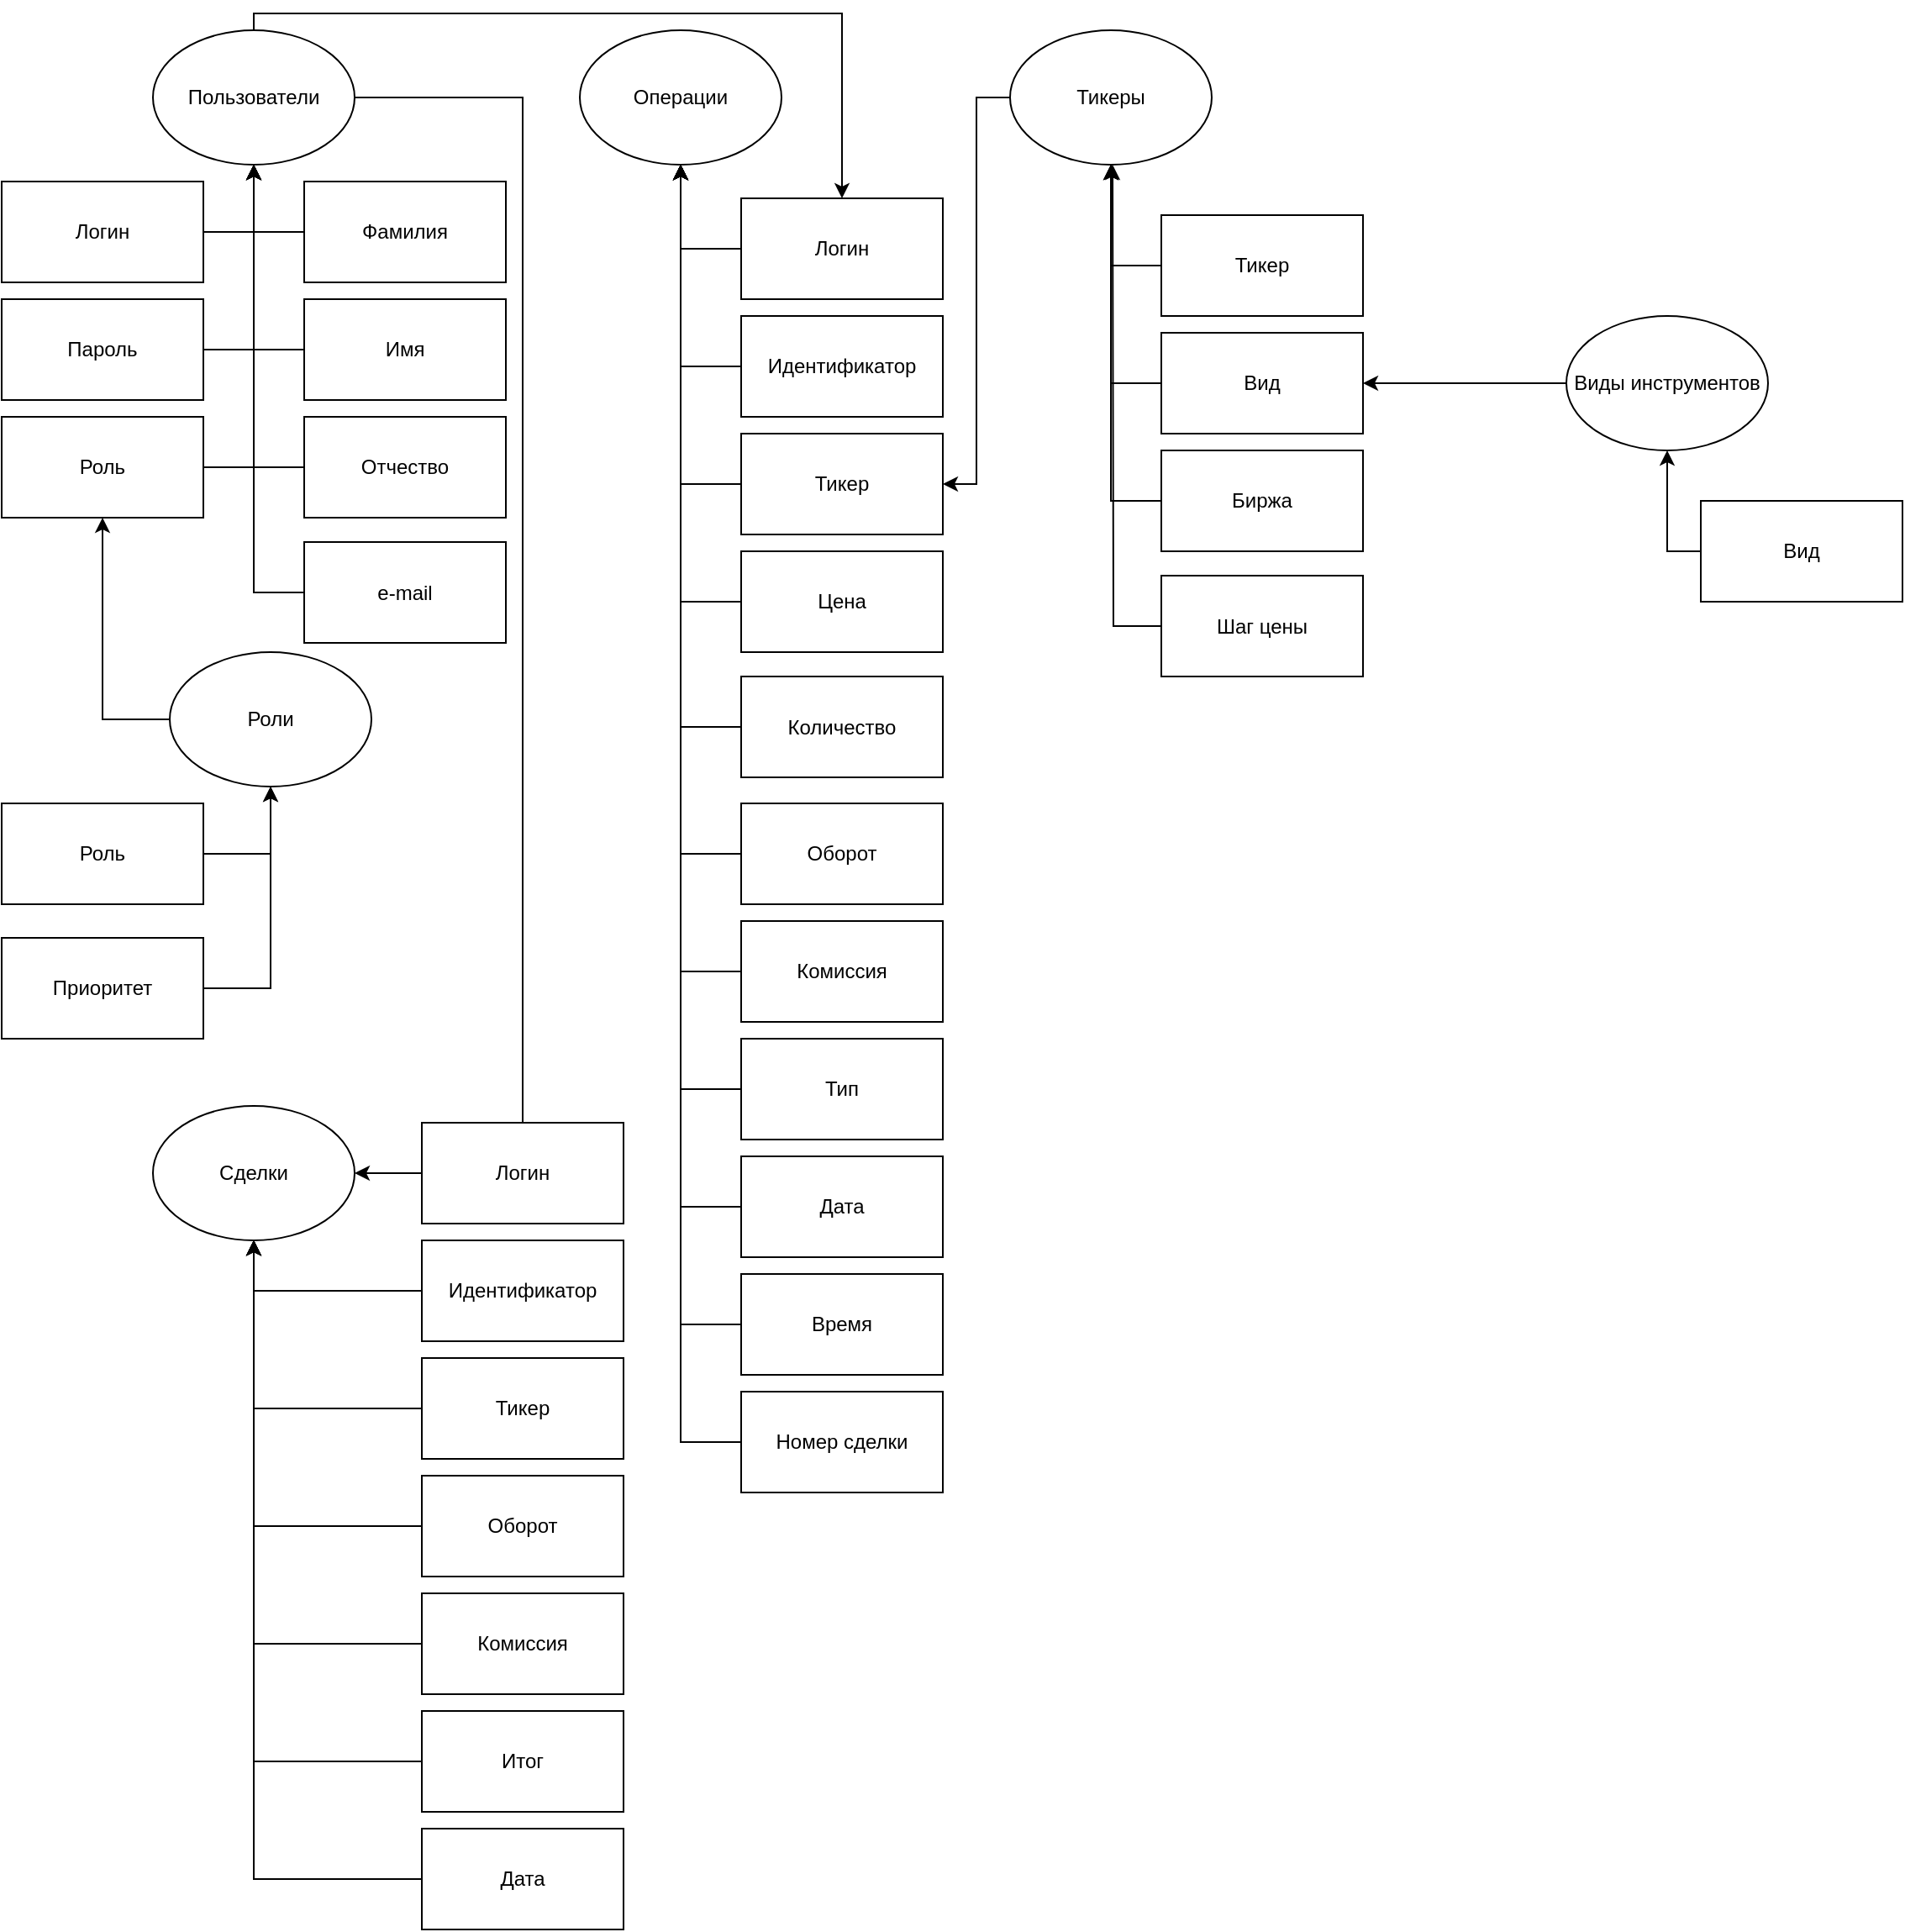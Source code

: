 <mxfile version="27.1.5">
  <diagram name="Страница — 1" id="Is2f2-D6wVsWFYw5bFZH">
    <mxGraphModel dx="1665" dy="796" grid="1" gridSize="10" guides="1" tooltips="1" connect="1" arrows="1" fold="1" page="1" pageScale="1" pageWidth="827" pageHeight="1169" math="0" shadow="0">
      <root>
        <mxCell id="0" />
        <mxCell id="1" parent="0" />
        <mxCell id="DN-N1Pua4XSr7AiHZxMT-4" value="Операции" style="ellipse;whiteSpace=wrap;html=1;" parent="1" vertex="1">
          <mxGeometry x="353" y="30" width="120" height="80" as="geometry" />
        </mxCell>
        <mxCell id="DN-N1Pua4XSr7AiHZxMT-7" style="edgeStyle=orthogonalEdgeStyle;rounded=0;orthogonalLoop=1;jettySize=auto;html=1;exitX=0;exitY=0.5;exitDx=0;exitDy=0;entryX=1;entryY=0.5;entryDx=0;entryDy=0;" parent="1" source="DN-N1Pua4XSr7AiHZxMT-6" target="DN-N1Pua4XSr7AiHZxMT-40" edge="1">
          <mxGeometry relative="1" as="geometry">
            <mxPoint x="479" y="70" as="targetPoint" />
          </mxGeometry>
        </mxCell>
        <mxCell id="DN-N1Pua4XSr7AiHZxMT-6" value="Тикеры" style="ellipse;whiteSpace=wrap;html=1;" parent="1" vertex="1">
          <mxGeometry x="609" y="30" width="120" height="80" as="geometry" />
        </mxCell>
        <mxCell id="DN-N1Pua4XSr7AiHZxMT-9" style="edgeStyle=orthogonalEdgeStyle;rounded=0;orthogonalLoop=1;jettySize=auto;html=1;exitX=0.5;exitY=0;exitDx=0;exitDy=0;entryX=0.5;entryY=0;entryDx=0;entryDy=0;" parent="1" source="DN-N1Pua4XSr7AiHZxMT-8" target="DN-N1Pua4XSr7AiHZxMT-44" edge="1">
          <mxGeometry relative="1" as="geometry">
            <Array as="points">
              <mxPoint x="159" y="20" />
              <mxPoint x="509" y="20" />
            </Array>
          </mxGeometry>
        </mxCell>
        <mxCell id="DN-N1Pua4XSr7AiHZxMT-66" style="edgeStyle=orthogonalEdgeStyle;rounded=0;orthogonalLoop=1;jettySize=auto;html=1;exitX=1;exitY=0.5;exitDx=0;exitDy=0;entryX=0.5;entryY=0;entryDx=0;entryDy=0;" parent="1" source="DN-N1Pua4XSr7AiHZxMT-8" target="DN-N1Pua4XSr7AiHZxMT-65" edge="1">
          <mxGeometry relative="1" as="geometry">
            <Array as="points">
              <mxPoint x="319" y="70" />
              <mxPoint x="319" y="690" />
            </Array>
          </mxGeometry>
        </mxCell>
        <mxCell id="DN-N1Pua4XSr7AiHZxMT-8" value="Пользователи" style="ellipse;whiteSpace=wrap;html=1;" parent="1" vertex="1">
          <mxGeometry x="99" y="30" width="120" height="80" as="geometry" />
        </mxCell>
        <mxCell id="DN-N1Pua4XSr7AiHZxMT-13" style="edgeStyle=orthogonalEdgeStyle;rounded=0;orthogonalLoop=1;jettySize=auto;html=1;exitX=0;exitY=0.5;exitDx=0;exitDy=0;entryX=0.5;entryY=1;entryDx=0;entryDy=0;" parent="1" source="DN-N1Pua4XSr7AiHZxMT-10" target="DN-N1Pua4XSr7AiHZxMT-6" edge="1">
          <mxGeometry relative="1" as="geometry" />
        </mxCell>
        <mxCell id="DN-N1Pua4XSr7AiHZxMT-10" value="Тикер" style="rounded=0;whiteSpace=wrap;html=1;" parent="1" vertex="1">
          <mxGeometry x="699" y="140" width="120" height="60" as="geometry" />
        </mxCell>
        <mxCell id="DN-N1Pua4XSr7AiHZxMT-37" style="edgeStyle=orthogonalEdgeStyle;rounded=0;orthogonalLoop=1;jettySize=auto;html=1;exitX=0;exitY=0.5;exitDx=0;exitDy=0;entryX=0.5;entryY=1;entryDx=0;entryDy=0;" parent="1" source="DN-N1Pua4XSr7AiHZxMT-11" target="DN-N1Pua4XSr7AiHZxMT-6" edge="1">
          <mxGeometry relative="1" as="geometry" />
        </mxCell>
        <mxCell id="DN-N1Pua4XSr7AiHZxMT-11" value="Вид" style="rounded=0;whiteSpace=wrap;html=1;" parent="1" vertex="1">
          <mxGeometry x="699" y="210" width="120" height="60" as="geometry" />
        </mxCell>
        <mxCell id="DN-N1Pua4XSr7AiHZxMT-38" style="edgeStyle=orthogonalEdgeStyle;rounded=0;orthogonalLoop=1;jettySize=auto;html=1;exitX=0;exitY=0.5;exitDx=0;exitDy=0;entryX=0.5;entryY=1;entryDx=0;entryDy=0;" parent="1" source="DN-N1Pua4XSr7AiHZxMT-12" target="DN-N1Pua4XSr7AiHZxMT-6" edge="1">
          <mxGeometry relative="1" as="geometry" />
        </mxCell>
        <mxCell id="DN-N1Pua4XSr7AiHZxMT-12" value="Биржа" style="rounded=0;whiteSpace=wrap;html=1;" parent="1" vertex="1">
          <mxGeometry x="699" y="280" width="120" height="60" as="geometry" />
        </mxCell>
        <mxCell id="DN-N1Pua4XSr7AiHZxMT-19" style="edgeStyle=orthogonalEdgeStyle;rounded=0;orthogonalLoop=1;jettySize=auto;html=1;exitX=1;exitY=0.5;exitDx=0;exitDy=0;entryX=0.5;entryY=1;entryDx=0;entryDy=0;" parent="1" source="DN-N1Pua4XSr7AiHZxMT-16" target="DN-N1Pua4XSr7AiHZxMT-8" edge="1">
          <mxGeometry relative="1" as="geometry" />
        </mxCell>
        <mxCell id="DN-N1Pua4XSr7AiHZxMT-16" value="Логин" style="rounded=0;whiteSpace=wrap;html=1;" parent="1" vertex="1">
          <mxGeometry x="9" y="120" width="120" height="60" as="geometry" />
        </mxCell>
        <mxCell id="DN-N1Pua4XSr7AiHZxMT-20" style="edgeStyle=orthogonalEdgeStyle;rounded=0;orthogonalLoop=1;jettySize=auto;html=1;exitX=1;exitY=0.5;exitDx=0;exitDy=0;entryX=0.5;entryY=1;entryDx=0;entryDy=0;" parent="1" source="DN-N1Pua4XSr7AiHZxMT-17" target="DN-N1Pua4XSr7AiHZxMT-8" edge="1">
          <mxGeometry relative="1" as="geometry" />
        </mxCell>
        <mxCell id="DN-N1Pua4XSr7AiHZxMT-17" value="Пароль" style="rounded=0;whiteSpace=wrap;html=1;" parent="1" vertex="1">
          <mxGeometry x="9" y="190" width="120" height="60" as="geometry" />
        </mxCell>
        <mxCell id="DN-N1Pua4XSr7AiHZxMT-21" style="edgeStyle=orthogonalEdgeStyle;rounded=0;orthogonalLoop=1;jettySize=auto;html=1;exitX=1;exitY=0.5;exitDx=0;exitDy=0;entryX=0.5;entryY=1;entryDx=0;entryDy=0;" parent="1" source="DN-N1Pua4XSr7AiHZxMT-18" target="DN-N1Pua4XSr7AiHZxMT-8" edge="1">
          <mxGeometry relative="1" as="geometry" />
        </mxCell>
        <mxCell id="DN-N1Pua4XSr7AiHZxMT-18" value="Роль" style="rounded=0;whiteSpace=wrap;html=1;" parent="1" vertex="1">
          <mxGeometry x="9" y="260" width="120" height="60" as="geometry" />
        </mxCell>
        <mxCell id="DN-N1Pua4XSr7AiHZxMT-23" style="edgeStyle=orthogonalEdgeStyle;rounded=0;orthogonalLoop=1;jettySize=auto;html=1;exitX=0;exitY=0.5;exitDx=0;exitDy=0;entryX=0.5;entryY=1;entryDx=0;entryDy=0;" parent="1" source="DN-N1Pua4XSr7AiHZxMT-22" target="DN-N1Pua4XSr7AiHZxMT-18" edge="1">
          <mxGeometry relative="1" as="geometry" />
        </mxCell>
        <mxCell id="DN-N1Pua4XSr7AiHZxMT-22" value="Роли" style="ellipse;whiteSpace=wrap;html=1;" parent="1" vertex="1">
          <mxGeometry x="109" y="400" width="120" height="80" as="geometry" />
        </mxCell>
        <mxCell id="DN-N1Pua4XSr7AiHZxMT-26" style="edgeStyle=orthogonalEdgeStyle;rounded=0;orthogonalLoop=1;jettySize=auto;html=1;exitX=1;exitY=0.5;exitDx=0;exitDy=0;entryX=0.5;entryY=1;entryDx=0;entryDy=0;" parent="1" source="DN-N1Pua4XSr7AiHZxMT-24" target="DN-N1Pua4XSr7AiHZxMT-22" edge="1">
          <mxGeometry relative="1" as="geometry" />
        </mxCell>
        <mxCell id="DN-N1Pua4XSr7AiHZxMT-24" value="Роль" style="rounded=0;whiteSpace=wrap;html=1;" parent="1" vertex="1">
          <mxGeometry x="9" y="490" width="120" height="60" as="geometry" />
        </mxCell>
        <mxCell id="DN-N1Pua4XSr7AiHZxMT-27" style="edgeStyle=orthogonalEdgeStyle;rounded=0;orthogonalLoop=1;jettySize=auto;html=1;exitX=1;exitY=0.5;exitDx=0;exitDy=0;entryX=0.5;entryY=1;entryDx=0;entryDy=0;" parent="1" source="DN-N1Pua4XSr7AiHZxMT-25" target="DN-N1Pua4XSr7AiHZxMT-22" edge="1">
          <mxGeometry relative="1" as="geometry" />
        </mxCell>
        <mxCell id="DN-N1Pua4XSr7AiHZxMT-25" value="Приоритет" style="rounded=0;whiteSpace=wrap;html=1;" parent="1" vertex="1">
          <mxGeometry x="9" y="570" width="120" height="60" as="geometry" />
        </mxCell>
        <mxCell id="DN-N1Pua4XSr7AiHZxMT-33" style="edgeStyle=orthogonalEdgeStyle;rounded=0;orthogonalLoop=1;jettySize=auto;html=1;exitX=0;exitY=0.5;exitDx=0;exitDy=0;entryX=0.5;entryY=1;entryDx=0;entryDy=0;" parent="1" source="DN-N1Pua4XSr7AiHZxMT-28" target="DN-N1Pua4XSr7AiHZxMT-8" edge="1">
          <mxGeometry relative="1" as="geometry" />
        </mxCell>
        <mxCell id="DN-N1Pua4XSr7AiHZxMT-28" value="Фамилия" style="rounded=0;whiteSpace=wrap;html=1;" parent="1" vertex="1">
          <mxGeometry x="189" y="120" width="120" height="60" as="geometry" />
        </mxCell>
        <mxCell id="DN-N1Pua4XSr7AiHZxMT-32" style="edgeStyle=orthogonalEdgeStyle;rounded=0;orthogonalLoop=1;jettySize=auto;html=1;exitX=0;exitY=0.5;exitDx=0;exitDy=0;entryX=0.5;entryY=1;entryDx=0;entryDy=0;" parent="1" source="DN-N1Pua4XSr7AiHZxMT-29" target="DN-N1Pua4XSr7AiHZxMT-8" edge="1">
          <mxGeometry relative="1" as="geometry" />
        </mxCell>
        <mxCell id="DN-N1Pua4XSr7AiHZxMT-29" value="Имя" style="rounded=0;whiteSpace=wrap;html=1;" parent="1" vertex="1">
          <mxGeometry x="189" y="190" width="120" height="60" as="geometry" />
        </mxCell>
        <mxCell id="DN-N1Pua4XSr7AiHZxMT-31" style="edgeStyle=orthogonalEdgeStyle;rounded=0;orthogonalLoop=1;jettySize=auto;html=1;exitX=0;exitY=0.5;exitDx=0;exitDy=0;entryX=0.5;entryY=1;entryDx=0;entryDy=0;" parent="1" source="DN-N1Pua4XSr7AiHZxMT-30" target="DN-N1Pua4XSr7AiHZxMT-8" edge="1">
          <mxGeometry relative="1" as="geometry" />
        </mxCell>
        <mxCell id="DN-N1Pua4XSr7AiHZxMT-30" value="Отчество" style="rounded=0;whiteSpace=wrap;html=1;" parent="1" vertex="1">
          <mxGeometry x="189" y="260" width="120" height="60" as="geometry" />
        </mxCell>
        <mxCell id="DN-N1Pua4XSr7AiHZxMT-35" style="edgeStyle=orthogonalEdgeStyle;rounded=0;orthogonalLoop=1;jettySize=auto;html=1;exitX=0;exitY=0.5;exitDx=0;exitDy=0;entryX=0.5;entryY=1;entryDx=0;entryDy=0;" parent="1" source="DN-N1Pua4XSr7AiHZxMT-34" target="DN-N1Pua4XSr7AiHZxMT-8" edge="1">
          <mxGeometry relative="1" as="geometry" />
        </mxCell>
        <mxCell id="DN-N1Pua4XSr7AiHZxMT-34" value="e-mail" style="rounded=0;whiteSpace=wrap;html=1;" parent="1" vertex="1">
          <mxGeometry x="189" y="334.5" width="120" height="60" as="geometry" />
        </mxCell>
        <mxCell id="DN-N1Pua4XSr7AiHZxMT-46" style="edgeStyle=orthogonalEdgeStyle;rounded=0;orthogonalLoop=1;jettySize=auto;html=1;exitX=0;exitY=0.5;exitDx=0;exitDy=0;entryX=0.5;entryY=1;entryDx=0;entryDy=0;" parent="1" source="DN-N1Pua4XSr7AiHZxMT-39" target="DN-N1Pua4XSr7AiHZxMT-4" edge="1">
          <mxGeometry relative="1" as="geometry" />
        </mxCell>
        <mxCell id="DN-N1Pua4XSr7AiHZxMT-39" value="Идентификатор" style="rounded=0;whiteSpace=wrap;html=1;" parent="1" vertex="1">
          <mxGeometry x="449" y="200" width="120" height="60" as="geometry" />
        </mxCell>
        <mxCell id="DN-N1Pua4XSr7AiHZxMT-48" style="edgeStyle=orthogonalEdgeStyle;rounded=0;orthogonalLoop=1;jettySize=auto;html=1;exitX=0;exitY=0.5;exitDx=0;exitDy=0;entryX=0.5;entryY=1;entryDx=0;entryDy=0;" parent="1" source="DN-N1Pua4XSr7AiHZxMT-40" target="DN-N1Pua4XSr7AiHZxMT-4" edge="1">
          <mxGeometry relative="1" as="geometry" />
        </mxCell>
        <mxCell id="DN-N1Pua4XSr7AiHZxMT-40" value="Тикер" style="rounded=0;whiteSpace=wrap;html=1;" parent="1" vertex="1">
          <mxGeometry x="449" y="270" width="120" height="60" as="geometry" />
        </mxCell>
        <mxCell id="DN-N1Pua4XSr7AiHZxMT-49" style="edgeStyle=orthogonalEdgeStyle;rounded=0;orthogonalLoop=1;jettySize=auto;html=1;exitX=0;exitY=0.5;exitDx=0;exitDy=0;entryX=0.5;entryY=1;entryDx=0;entryDy=0;" parent="1" source="DN-N1Pua4XSr7AiHZxMT-41" target="DN-N1Pua4XSr7AiHZxMT-4" edge="1">
          <mxGeometry relative="1" as="geometry" />
        </mxCell>
        <mxCell id="DN-N1Pua4XSr7AiHZxMT-41" value="Цена" style="rounded=0;whiteSpace=wrap;html=1;" parent="1" vertex="1">
          <mxGeometry x="449" y="340" width="120" height="60" as="geometry" />
        </mxCell>
        <mxCell id="DN-N1Pua4XSr7AiHZxMT-51" style="edgeStyle=orthogonalEdgeStyle;rounded=0;orthogonalLoop=1;jettySize=auto;html=1;exitX=0;exitY=0.5;exitDx=0;exitDy=0;entryX=0.5;entryY=1;entryDx=0;entryDy=0;" parent="1" source="DN-N1Pua4XSr7AiHZxMT-42" target="DN-N1Pua4XSr7AiHZxMT-4" edge="1">
          <mxGeometry relative="1" as="geometry" />
        </mxCell>
        <mxCell id="DN-N1Pua4XSr7AiHZxMT-42" value="Количество" style="rounded=0;whiteSpace=wrap;html=1;" parent="1" vertex="1">
          <mxGeometry x="449" y="414.5" width="120" height="60" as="geometry" />
        </mxCell>
        <mxCell id="DN-N1Pua4XSr7AiHZxMT-52" style="edgeStyle=orthogonalEdgeStyle;rounded=0;orthogonalLoop=1;jettySize=auto;html=1;exitX=0;exitY=0.5;exitDx=0;exitDy=0;entryX=0.5;entryY=1;entryDx=0;entryDy=0;" parent="1" source="DN-N1Pua4XSr7AiHZxMT-43" target="DN-N1Pua4XSr7AiHZxMT-4" edge="1">
          <mxGeometry relative="1" as="geometry" />
        </mxCell>
        <mxCell id="DN-N1Pua4XSr7AiHZxMT-43" value="Оборот" style="rounded=0;whiteSpace=wrap;html=1;" parent="1" vertex="1">
          <mxGeometry x="449" y="490" width="120" height="60" as="geometry" />
        </mxCell>
        <mxCell id="DN-N1Pua4XSr7AiHZxMT-45" style="edgeStyle=orthogonalEdgeStyle;rounded=0;orthogonalLoop=1;jettySize=auto;html=1;exitX=0;exitY=0.5;exitDx=0;exitDy=0;entryX=0.5;entryY=1;entryDx=0;entryDy=0;" parent="1" source="DN-N1Pua4XSr7AiHZxMT-44" target="DN-N1Pua4XSr7AiHZxMT-4" edge="1">
          <mxGeometry relative="1" as="geometry" />
        </mxCell>
        <mxCell id="DN-N1Pua4XSr7AiHZxMT-44" value="Логин" style="rounded=0;whiteSpace=wrap;html=1;" parent="1" vertex="1">
          <mxGeometry x="449" y="130" width="120" height="60" as="geometry" />
        </mxCell>
        <mxCell id="DN-N1Pua4XSr7AiHZxMT-54" style="edgeStyle=orthogonalEdgeStyle;rounded=0;orthogonalLoop=1;jettySize=auto;html=1;exitX=0;exitY=0.5;exitDx=0;exitDy=0;entryX=0.5;entryY=1;entryDx=0;entryDy=0;" parent="1" source="DN-N1Pua4XSr7AiHZxMT-53" target="DN-N1Pua4XSr7AiHZxMT-4" edge="1">
          <mxGeometry relative="1" as="geometry" />
        </mxCell>
        <mxCell id="DN-N1Pua4XSr7AiHZxMT-53" value="Тип" style="rounded=0;whiteSpace=wrap;html=1;" parent="1" vertex="1">
          <mxGeometry x="449" y="630" width="120" height="60" as="geometry" />
        </mxCell>
        <mxCell id="DN-N1Pua4XSr7AiHZxMT-58" style="edgeStyle=orthogonalEdgeStyle;rounded=0;orthogonalLoop=1;jettySize=auto;html=1;exitX=0;exitY=0.5;exitDx=0;exitDy=0;entryX=0.5;entryY=1;entryDx=0;entryDy=0;" parent="1" source="DN-N1Pua4XSr7AiHZxMT-55" target="DN-N1Pua4XSr7AiHZxMT-4" edge="1">
          <mxGeometry relative="1" as="geometry" />
        </mxCell>
        <mxCell id="DN-N1Pua4XSr7AiHZxMT-55" value="Дата" style="rounded=0;whiteSpace=wrap;html=1;" parent="1" vertex="1">
          <mxGeometry x="449" y="700" width="120" height="60" as="geometry" />
        </mxCell>
        <mxCell id="DN-N1Pua4XSr7AiHZxMT-57" style="edgeStyle=orthogonalEdgeStyle;rounded=0;orthogonalLoop=1;jettySize=auto;html=1;exitX=0;exitY=0.5;exitDx=0;exitDy=0;entryX=0.5;entryY=1;entryDx=0;entryDy=0;" parent="1" source="DN-N1Pua4XSr7AiHZxMT-56" target="DN-N1Pua4XSr7AiHZxMT-4" edge="1">
          <mxGeometry relative="1" as="geometry" />
        </mxCell>
        <mxCell id="DN-N1Pua4XSr7AiHZxMT-56" value="Время" style="rounded=0;whiteSpace=wrap;html=1;" parent="1" vertex="1">
          <mxGeometry x="449" y="770" width="120" height="60" as="geometry" />
        </mxCell>
        <mxCell id="DN-N1Pua4XSr7AiHZxMT-61" style="edgeStyle=orthogonalEdgeStyle;rounded=0;orthogonalLoop=1;jettySize=auto;html=1;exitX=0;exitY=0.5;exitDx=0;exitDy=0;entryX=0.5;entryY=1;entryDx=0;entryDy=0;" parent="1" source="DN-N1Pua4XSr7AiHZxMT-60" target="DN-N1Pua4XSr7AiHZxMT-4" edge="1">
          <mxGeometry relative="1" as="geometry" />
        </mxCell>
        <mxCell id="DN-N1Pua4XSr7AiHZxMT-60" value="Комиссия" style="rounded=0;whiteSpace=wrap;html=1;" parent="1" vertex="1">
          <mxGeometry x="449" y="560" width="120" height="60" as="geometry" />
        </mxCell>
        <mxCell id="DN-N1Pua4XSr7AiHZxMT-62" value="Сделки" style="ellipse;whiteSpace=wrap;html=1;" parent="1" vertex="1">
          <mxGeometry x="99" y="670" width="120" height="80" as="geometry" />
        </mxCell>
        <mxCell id="DN-N1Pua4XSr7AiHZxMT-64" style="edgeStyle=orthogonalEdgeStyle;rounded=0;orthogonalLoop=1;jettySize=auto;html=1;exitX=0;exitY=0.5;exitDx=0;exitDy=0;entryX=0.5;entryY=1;entryDx=0;entryDy=0;" parent="1" source="DN-N1Pua4XSr7AiHZxMT-63" target="DN-N1Pua4XSr7AiHZxMT-4" edge="1">
          <mxGeometry relative="1" as="geometry" />
        </mxCell>
        <mxCell id="DN-N1Pua4XSr7AiHZxMT-63" value="Номер сделки" style="rounded=0;whiteSpace=wrap;html=1;" parent="1" vertex="1">
          <mxGeometry x="449" y="840" width="120" height="60" as="geometry" />
        </mxCell>
        <mxCell id="DN-N1Pua4XSr7AiHZxMT-67" style="edgeStyle=orthogonalEdgeStyle;rounded=0;orthogonalLoop=1;jettySize=auto;html=1;exitX=0;exitY=0.5;exitDx=0;exitDy=0;entryX=1;entryY=0.5;entryDx=0;entryDy=0;" parent="1" source="DN-N1Pua4XSr7AiHZxMT-65" target="DN-N1Pua4XSr7AiHZxMT-62" edge="1">
          <mxGeometry relative="1" as="geometry" />
        </mxCell>
        <mxCell id="DN-N1Pua4XSr7AiHZxMT-65" value="Логин" style="rounded=0;whiteSpace=wrap;html=1;" parent="1" vertex="1">
          <mxGeometry x="259" y="680" width="120" height="60" as="geometry" />
        </mxCell>
        <mxCell id="DN-N1Pua4XSr7AiHZxMT-74" style="edgeStyle=orthogonalEdgeStyle;rounded=0;orthogonalLoop=1;jettySize=auto;html=1;exitX=0;exitY=0.5;exitDx=0;exitDy=0;entryX=0.5;entryY=1;entryDx=0;entryDy=0;" parent="1" source="DN-N1Pua4XSr7AiHZxMT-68" target="DN-N1Pua4XSr7AiHZxMT-62" edge="1">
          <mxGeometry relative="1" as="geometry" />
        </mxCell>
        <mxCell id="DN-N1Pua4XSr7AiHZxMT-68" value="Идентификатор" style="rounded=0;whiteSpace=wrap;html=1;" parent="1" vertex="1">
          <mxGeometry x="259" y="750" width="120" height="60" as="geometry" />
        </mxCell>
        <mxCell id="DN-N1Pua4XSr7AiHZxMT-76" style="edgeStyle=orthogonalEdgeStyle;rounded=0;orthogonalLoop=1;jettySize=auto;html=1;exitX=0;exitY=0.5;exitDx=0;exitDy=0;entryX=0.5;entryY=1;entryDx=0;entryDy=0;" parent="1" source="DN-N1Pua4XSr7AiHZxMT-70" target="DN-N1Pua4XSr7AiHZxMT-62" edge="1">
          <mxGeometry relative="1" as="geometry" />
        </mxCell>
        <mxCell id="DN-N1Pua4XSr7AiHZxMT-70" value="Оборот" style="rounded=0;whiteSpace=wrap;html=1;" parent="1" vertex="1">
          <mxGeometry x="259" y="890" width="120" height="60" as="geometry" />
        </mxCell>
        <mxCell id="DN-N1Pua4XSr7AiHZxMT-77" style="edgeStyle=orthogonalEdgeStyle;rounded=0;orthogonalLoop=1;jettySize=auto;html=1;exitX=0;exitY=0.5;exitDx=0;exitDy=0;entryX=0.5;entryY=1;entryDx=0;entryDy=0;" parent="1" source="DN-N1Pua4XSr7AiHZxMT-71" target="DN-N1Pua4XSr7AiHZxMT-62" edge="1">
          <mxGeometry relative="1" as="geometry" />
        </mxCell>
        <mxCell id="DN-N1Pua4XSr7AiHZxMT-71" value="Комиссия" style="rounded=0;whiteSpace=wrap;html=1;" parent="1" vertex="1">
          <mxGeometry x="259" y="960" width="120" height="60" as="geometry" />
        </mxCell>
        <mxCell id="DN-N1Pua4XSr7AiHZxMT-75" style="edgeStyle=orthogonalEdgeStyle;rounded=0;orthogonalLoop=1;jettySize=auto;html=1;exitX=0;exitY=0.5;exitDx=0;exitDy=0;entryX=0.5;entryY=1;entryDx=0;entryDy=0;" parent="1" source="DN-N1Pua4XSr7AiHZxMT-72" target="DN-N1Pua4XSr7AiHZxMT-62" edge="1">
          <mxGeometry relative="1" as="geometry">
            <mxPoint x="160" y="750" as="targetPoint" />
          </mxGeometry>
        </mxCell>
        <mxCell id="DN-N1Pua4XSr7AiHZxMT-72" value="Тикер" style="rounded=0;whiteSpace=wrap;html=1;" parent="1" vertex="1">
          <mxGeometry x="259" y="820" width="120" height="60" as="geometry" />
        </mxCell>
        <mxCell id="DN-N1Pua4XSr7AiHZxMT-78" style="edgeStyle=orthogonalEdgeStyle;rounded=0;orthogonalLoop=1;jettySize=auto;html=1;exitX=0;exitY=0.5;exitDx=0;exitDy=0;entryX=0.5;entryY=1;entryDx=0;entryDy=0;" parent="1" source="DN-N1Pua4XSr7AiHZxMT-73" target="DN-N1Pua4XSr7AiHZxMT-62" edge="1">
          <mxGeometry relative="1" as="geometry" />
        </mxCell>
        <mxCell id="DN-N1Pua4XSr7AiHZxMT-73" value="Итог" style="rounded=0;whiteSpace=wrap;html=1;" parent="1" vertex="1">
          <mxGeometry x="259" y="1030" width="120" height="60" as="geometry" />
        </mxCell>
        <mxCell id="56myFSbxQyXPQFi2l7sA-2" style="edgeStyle=orthogonalEdgeStyle;rounded=0;orthogonalLoop=1;jettySize=auto;html=1;exitX=0;exitY=0.5;exitDx=0;exitDy=0;entryX=0.5;entryY=1;entryDx=0;entryDy=0;" parent="1" source="56myFSbxQyXPQFi2l7sA-1" target="DN-N1Pua4XSr7AiHZxMT-62" edge="1">
          <mxGeometry relative="1" as="geometry" />
        </mxCell>
        <mxCell id="56myFSbxQyXPQFi2l7sA-1" value="Дата" style="rounded=0;whiteSpace=wrap;html=1;" parent="1" vertex="1">
          <mxGeometry x="259" y="1100" width="120" height="60" as="geometry" />
        </mxCell>
        <mxCell id="CmGPP4SXKDBC1HO3TEkG-2" style="edgeStyle=orthogonalEdgeStyle;rounded=0;orthogonalLoop=1;jettySize=auto;html=1;exitX=0;exitY=0.5;exitDx=0;exitDy=0;" edge="1" parent="1" source="CmGPP4SXKDBC1HO3TEkG-1">
          <mxGeometry relative="1" as="geometry">
            <mxPoint x="670" y="110" as="targetPoint" />
          </mxGeometry>
        </mxCell>
        <mxCell id="CmGPP4SXKDBC1HO3TEkG-1" value="Шаг цены" style="rounded=0;whiteSpace=wrap;html=1;" vertex="1" parent="1">
          <mxGeometry x="699" y="354.5" width="120" height="60" as="geometry" />
        </mxCell>
        <mxCell id="CmGPP4SXKDBC1HO3TEkG-6" style="edgeStyle=orthogonalEdgeStyle;rounded=0;orthogonalLoop=1;jettySize=auto;html=1;exitX=0;exitY=0.5;exitDx=0;exitDy=0;entryX=1;entryY=0.5;entryDx=0;entryDy=0;" edge="1" parent="1" source="CmGPP4SXKDBC1HO3TEkG-3" target="DN-N1Pua4XSr7AiHZxMT-11">
          <mxGeometry relative="1" as="geometry" />
        </mxCell>
        <mxCell id="CmGPP4SXKDBC1HO3TEkG-3" value="Виды инструментов" style="ellipse;whiteSpace=wrap;html=1;" vertex="1" parent="1">
          <mxGeometry x="940" y="200" width="120" height="80" as="geometry" />
        </mxCell>
        <mxCell id="CmGPP4SXKDBC1HO3TEkG-5" style="edgeStyle=orthogonalEdgeStyle;rounded=0;orthogonalLoop=1;jettySize=auto;html=1;exitX=0;exitY=0.5;exitDx=0;exitDy=0;entryX=0.5;entryY=1;entryDx=0;entryDy=0;" edge="1" parent="1" source="CmGPP4SXKDBC1HO3TEkG-4" target="CmGPP4SXKDBC1HO3TEkG-3">
          <mxGeometry relative="1" as="geometry" />
        </mxCell>
        <mxCell id="CmGPP4SXKDBC1HO3TEkG-4" value="Вид" style="rounded=0;whiteSpace=wrap;html=1;" vertex="1" parent="1">
          <mxGeometry x="1020" y="310" width="120" height="60" as="geometry" />
        </mxCell>
      </root>
    </mxGraphModel>
  </diagram>
</mxfile>
